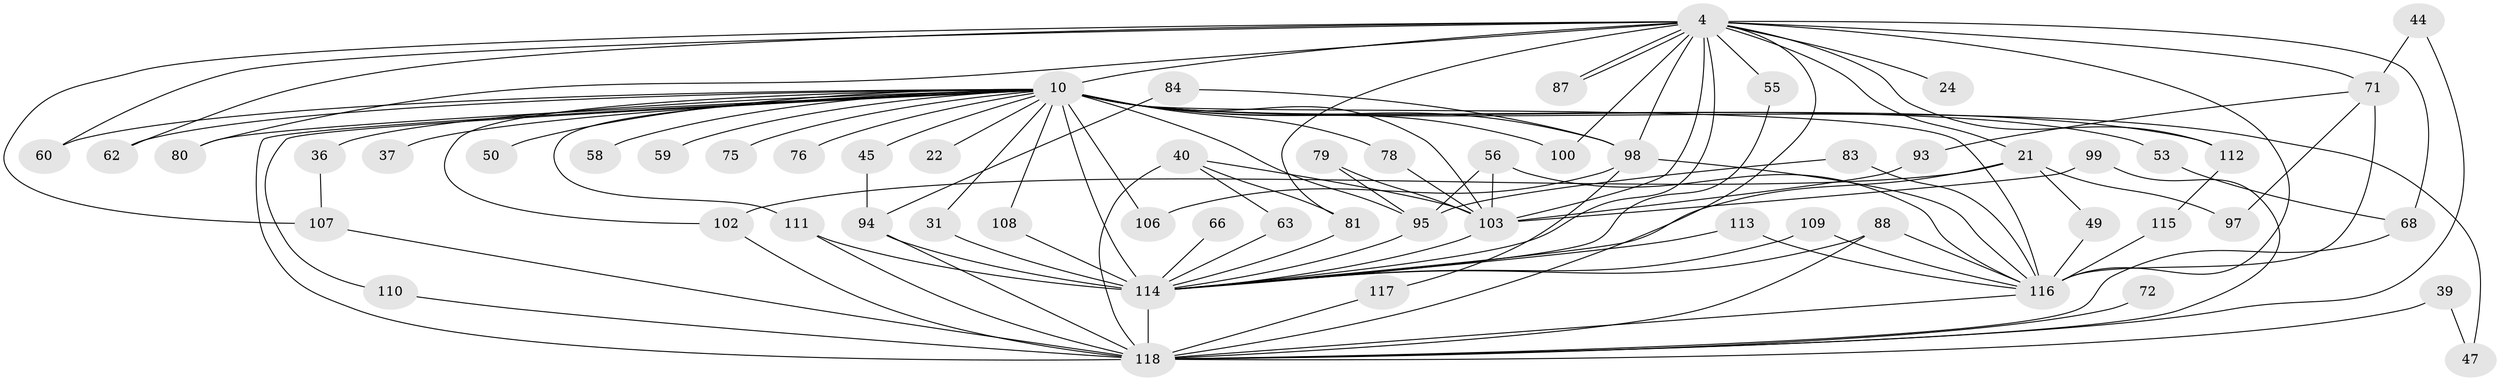 // original degree distribution, {20: 0.01694915254237288, 25: 0.025423728813559324, 19: 0.00847457627118644, 15: 0.00847457627118644, 24: 0.00847457627118644, 17: 0.00847457627118644, 28: 0.00847457627118644, 6: 0.03389830508474576, 5: 0.0423728813559322, 7: 0.01694915254237288, 9: 0.00847457627118644, 3: 0.22033898305084745, 4: 0.059322033898305086, 2: 0.5338983050847458}
// Generated by graph-tools (version 1.1) at 2025/45/03/09/25 04:45:12]
// undirected, 59 vertices, 113 edges
graph export_dot {
graph [start="1"]
  node [color=gray90,style=filled];
  4 [super="+2"];
  10 [super="+6+8"];
  21 [super="+15"];
  22;
  24;
  31;
  36;
  37;
  39;
  40 [super="+30"];
  44;
  45;
  47;
  49;
  50;
  53;
  55;
  56 [super="+42"];
  58;
  59;
  60;
  62;
  63;
  66;
  68 [super="+52"];
  71 [super="+13"];
  72;
  75;
  76;
  78;
  79;
  80;
  81 [super="+51"];
  83;
  84;
  87;
  88 [super="+35"];
  93;
  94 [super="+73"];
  95 [super="+91"];
  97;
  98 [super="+67+46"];
  99;
  100;
  102 [super="+92"];
  103 [super="+96"];
  106;
  107 [super="+41"];
  108;
  109;
  110 [super="+86"];
  111 [super="+54+82"];
  112 [super="+25+65"];
  113;
  114 [super="+11+77+105+23"];
  115;
  116 [super="+104"];
  117;
  118 [super="+29+69+26"];
  4 -- 10 [weight=8];
  4 -- 24 [weight=2];
  4 -- 55;
  4 -- 60;
  4 -- 62;
  4 -- 68 [weight=2];
  4 -- 87;
  4 -- 87;
  4 -- 103 [weight=4];
  4 -- 71 [weight=3];
  4 -- 80;
  4 -- 98 [weight=4];
  4 -- 100;
  4 -- 21;
  4 -- 112 [weight=2];
  4 -- 118 [weight=4];
  4 -- 114 [weight=6];
  4 -- 81;
  4 -- 116 [weight=3];
  4 -- 107;
  10 -- 36 [weight=2];
  10 -- 37 [weight=2];
  10 -- 45;
  10 -- 53;
  10 -- 58 [weight=2];
  10 -- 59 [weight=2];
  10 -- 60;
  10 -- 75 [weight=2];
  10 -- 78;
  10 -- 76 [weight=2];
  10 -- 80;
  10 -- 31;
  10 -- 108;
  10 -- 50 [weight=2];
  10 -- 22 [weight=2];
  10 -- 98;
  10 -- 100;
  10 -- 102;
  10 -- 106;
  10 -- 47;
  10 -- 114 [weight=16];
  10 -- 116 [weight=5];
  10 -- 62;
  10 -- 112 [weight=2];
  10 -- 118 [weight=8];
  10 -- 111 [weight=2];
  10 -- 95 [weight=3];
  10 -- 103 [weight=2];
  10 -- 110;
  21 -- 49;
  21 -- 97;
  21 -- 114 [weight=2];
  21 -- 102;
  31 -- 114;
  36 -- 107;
  39 -- 47;
  39 -- 118 [weight=2];
  40 -- 63;
  40 -- 118 [weight=2];
  40 -- 81;
  40 -- 103;
  44 -- 71;
  44 -- 118;
  45 -- 94;
  49 -- 116;
  53 -- 68;
  55 -- 114;
  56 -- 95;
  56 -- 103;
  56 -- 116;
  63 -- 114;
  66 -- 114 [weight=2];
  68 -- 118;
  71 -- 97;
  71 -- 93;
  71 -- 116;
  72 -- 118 [weight=2];
  78 -- 103;
  79 -- 95;
  79 -- 103;
  81 -- 114;
  83 -- 95;
  83 -- 116;
  84 -- 94;
  84 -- 98;
  88 -- 114;
  88 -- 118;
  88 -- 116;
  93 -- 103;
  94 -- 118;
  94 -- 114 [weight=3];
  95 -- 114 [weight=3];
  98 -- 106;
  98 -- 117;
  98 -- 116;
  99 -- 118;
  99 -- 103;
  102 -- 118;
  103 -- 114 [weight=2];
  107 -- 118;
  108 -- 114;
  109 -- 114;
  109 -- 116;
  110 -- 118;
  111 -- 114;
  111 -- 118 [weight=2];
  112 -- 115;
  113 -- 114;
  113 -- 116;
  114 -- 118 [weight=6];
  115 -- 116;
  116 -- 118 [weight=2];
  117 -- 118;
}

